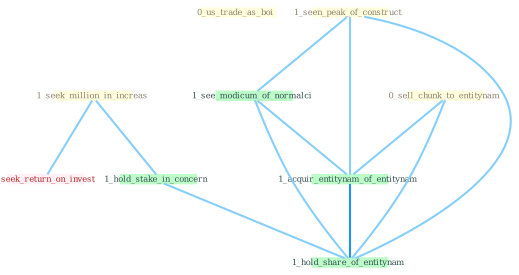 Graph G{ 
    node
    [shape=polygon,style=filled,width=.5,height=.06,color="#BDFCC9",fixedsize=true,fontsize=4,
    fontcolor="#2f4f4f"];
    {node
    [color="#ffffe0", fontcolor="#8b7d6b"] "0_us_trade_as_boi " "1_seek_million_in_increas " "0_sell_chunk_to_entitynam " "1_seen_peak_of_construct "}
{node [color="#fff0f5", fontcolor="#b22222"] "0_seek_return_on_invest "}
edge [color="#B0E2FF"];

	"1_seek_million_in_increas " -- "1_hold_stake_in_concern " [w="1", color="#87cefa" ];
	"1_seek_million_in_increas " -- "0_seek_return_on_invest " [w="1", color="#87cefa" ];
	"0_sell_chunk_to_entitynam " -- "1_acquir_entitynam_of_entitynam " [w="1", color="#87cefa" ];
	"0_sell_chunk_to_entitynam " -- "1_hold_share_of_entitynam " [w="1", color="#87cefa" ];
	"1_seen_peak_of_construct " -- "1_see_modicum_of_normalci " [w="1", color="#87cefa" ];
	"1_seen_peak_of_construct " -- "1_acquir_entitynam_of_entitynam " [w="1", color="#87cefa" ];
	"1_seen_peak_of_construct " -- "1_hold_share_of_entitynam " [w="1", color="#87cefa" ];
	"1_hold_stake_in_concern " -- "1_hold_share_of_entitynam " [w="1", color="#87cefa" ];
	"1_see_modicum_of_normalci " -- "1_acquir_entitynam_of_entitynam " [w="1", color="#87cefa" ];
	"1_see_modicum_of_normalci " -- "1_hold_share_of_entitynam " [w="1", color="#87cefa" ];
	"1_acquir_entitynam_of_entitynam " -- "1_hold_share_of_entitynam " [w="2", color="#1e90ff" , len=0.8];
}